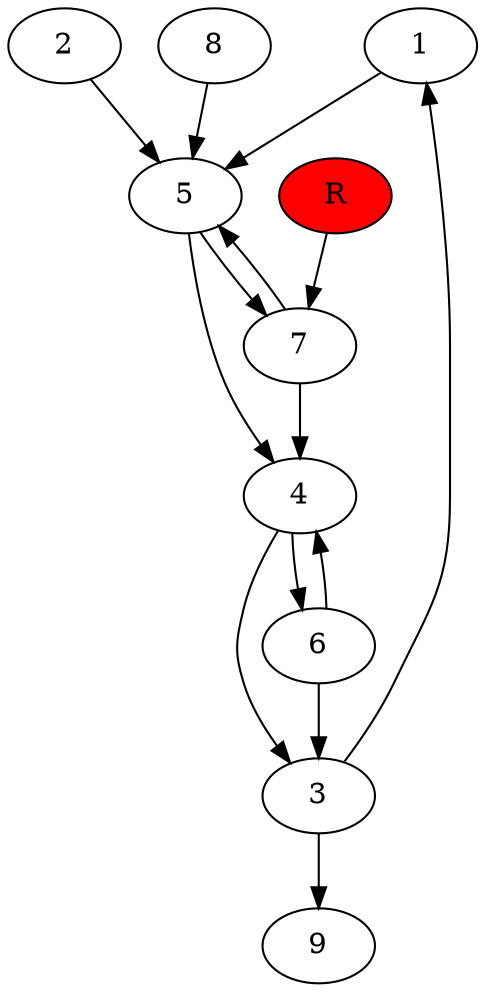 digraph prb22138 {
	1
	2
	3
	4
	5
	6
	7
	8
	R [fillcolor="#ff0000" style=filled]
	1 -> 5
	2 -> 5
	3 -> 1
	3 -> 9
	4 -> 3
	4 -> 6
	5 -> 4
	5 -> 7
	6 -> 3
	6 -> 4
	7 -> 4
	7 -> 5
	8 -> 5
	R -> 7
}
